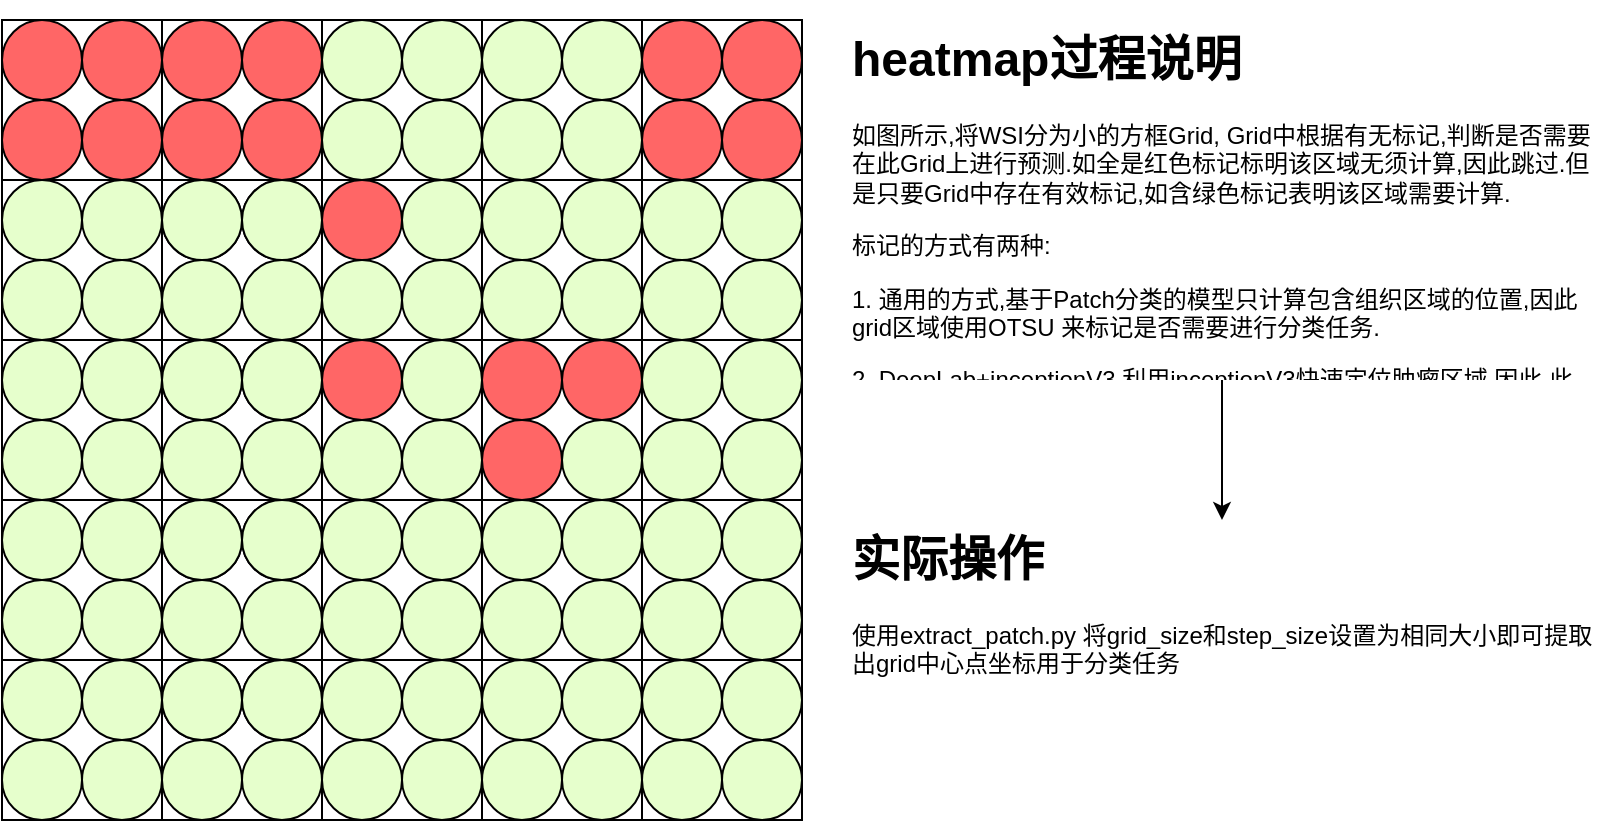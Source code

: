 <mxGraphModel dx="1561" dy="1092" grid="1" gridSize="10" guides="1" tooltips="1" connect="1" arrows="1" fold="1" page="1" pageScale="1" pageWidth="850" pageHeight="1100" background="#ffffff"><root><mxCell id="0"/><mxCell id="1" parent="0"/><mxCell id="2" value="" style="whiteSpace=wrap;html=1;aspect=fixed;" parent="1" vertex="1"><mxGeometry x="40" y="20" width="80" height="80" as="geometry"/></mxCell><mxCell id="3" value="" style="whiteSpace=wrap;html=1;aspect=fixed;" parent="1" vertex="1"><mxGeometry x="120" y="20" width="80" height="80" as="geometry"/></mxCell><mxCell id="4" value="" style="whiteSpace=wrap;html=1;aspect=fixed;" parent="1" vertex="1"><mxGeometry x="200" y="20" width="80" height="80" as="geometry"/></mxCell><mxCell id="5" value="" style="whiteSpace=wrap;html=1;aspect=fixed;" parent="1" vertex="1"><mxGeometry x="280" y="20" width="80" height="80" as="geometry"/></mxCell><mxCell id="6" value="" style="whiteSpace=wrap;html=1;aspect=fixed;" parent="1" vertex="1"><mxGeometry x="360" y="20" width="80" height="80" as="geometry"/></mxCell><mxCell id="7" value="" style="whiteSpace=wrap;html=1;aspect=fixed;" parent="1" vertex="1"><mxGeometry x="40" y="100" width="80" height="80" as="geometry"/></mxCell><mxCell id="8" value="" style="whiteSpace=wrap;html=1;aspect=fixed;" parent="1" vertex="1"><mxGeometry x="120" y="100" width="80" height="80" as="geometry"/></mxCell><mxCell id="9" value="" style="whiteSpace=wrap;html=1;aspect=fixed;" parent="1" vertex="1"><mxGeometry x="200" y="100" width="80" height="80" as="geometry"/></mxCell><mxCell id="10" value="" style="whiteSpace=wrap;html=1;aspect=fixed;" parent="1" vertex="1"><mxGeometry x="280" y="100" width="80" height="80" as="geometry"/></mxCell><mxCell id="11" value="" style="whiteSpace=wrap;html=1;aspect=fixed;" parent="1" vertex="1"><mxGeometry x="360" y="100" width="80" height="80" as="geometry"/></mxCell><mxCell id="12" value="" style="whiteSpace=wrap;html=1;aspect=fixed;" parent="1" vertex="1"><mxGeometry x="40" y="180" width="80" height="80" as="geometry"/></mxCell><mxCell id="13" value="" style="whiteSpace=wrap;html=1;aspect=fixed;" parent="1" vertex="1"><mxGeometry x="120" y="180" width="80" height="80" as="geometry"/></mxCell><mxCell id="14" value="" style="whiteSpace=wrap;html=1;aspect=fixed;" parent="1" vertex="1"><mxGeometry x="200" y="180" width="80" height="80" as="geometry"/></mxCell><mxCell id="15" value="" style="whiteSpace=wrap;html=1;aspect=fixed;" parent="1" vertex="1"><mxGeometry x="280" y="180" width="80" height="80" as="geometry"/></mxCell><mxCell id="16" value="" style="whiteSpace=wrap;html=1;aspect=fixed;" parent="1" vertex="1"><mxGeometry x="360" y="180" width="80" height="80" as="geometry"/></mxCell><mxCell id="17" value="" style="whiteSpace=wrap;html=1;aspect=fixed;" parent="1" vertex="1"><mxGeometry x="40" y="260" width="80" height="80" as="geometry"/></mxCell><mxCell id="18" value="" style="whiteSpace=wrap;html=1;aspect=fixed;" parent="1" vertex="1"><mxGeometry x="120" y="260" width="80" height="80" as="geometry"/></mxCell><mxCell id="19" value="" style="whiteSpace=wrap;html=1;aspect=fixed;" parent="1" vertex="1"><mxGeometry x="200" y="260" width="80" height="80" as="geometry"/></mxCell><mxCell id="20" value="" style="whiteSpace=wrap;html=1;aspect=fixed;" parent="1" vertex="1"><mxGeometry x="280" y="260" width="80" height="80" as="geometry"/></mxCell><mxCell id="21" value="" style="whiteSpace=wrap;html=1;aspect=fixed;" parent="1" vertex="1"><mxGeometry x="360" y="260" width="80" height="80" as="geometry"/></mxCell><mxCell id="22" value="" style="whiteSpace=wrap;html=1;aspect=fixed;" parent="1" vertex="1"><mxGeometry x="40" y="340" width="80" height="80" as="geometry"/></mxCell><mxCell id="23" value="" style="whiteSpace=wrap;html=1;aspect=fixed;" parent="1" vertex="1"><mxGeometry x="120" y="340" width="80" height="80" as="geometry"/></mxCell><mxCell id="24" value="" style="whiteSpace=wrap;html=1;aspect=fixed;" parent="1" vertex="1"><mxGeometry x="200" y="340" width="80" height="80" as="geometry"/></mxCell><mxCell id="25" value="" style="whiteSpace=wrap;html=1;aspect=fixed;" parent="1" vertex="1"><mxGeometry x="280" y="340" width="80" height="80" as="geometry"/></mxCell><mxCell id="26" value="" style="whiteSpace=wrap;html=1;aspect=fixed;" parent="1" vertex="1"><mxGeometry x="360" y="340" width="80" height="80" as="geometry"/></mxCell><mxCell id="27" value="" style="ellipse;whiteSpace=wrap;html=1;aspect=fixed;fillColor=#FF6666;" parent="1" vertex="1"><mxGeometry x="40" y="20" width="40" height="40" as="geometry"/></mxCell><mxCell id="28" value="" style="ellipse;whiteSpace=wrap;html=1;aspect=fixed;fillColor=#FF6666;" parent="1" vertex="1"><mxGeometry x="80" y="20" width="40" height="40" as="geometry"/></mxCell><mxCell id="29" value="" style="ellipse;whiteSpace=wrap;html=1;aspect=fixed;fillColor=#FF6666;" parent="1" vertex="1"><mxGeometry x="40" y="60" width="40" height="40" as="geometry"/></mxCell><mxCell id="30" value="" style="ellipse;whiteSpace=wrap;html=1;aspect=fixed;fillColor=#FF6666;" parent="1" vertex="1"><mxGeometry x="80" y="60" width="40" height="40" as="geometry"/></mxCell><mxCell id="31" value="" style="ellipse;whiteSpace=wrap;html=1;aspect=fixed;" parent="1" vertex="1"><mxGeometry x="120" y="20" width="40" height="40" as="geometry"/></mxCell><mxCell id="32" value="" style="ellipse;whiteSpace=wrap;html=1;aspect=fixed;" parent="1" vertex="1"><mxGeometry x="160" y="20" width="40" height="40" as="geometry"/></mxCell><mxCell id="33" value="" style="ellipse;whiteSpace=wrap;html=1;aspect=fixed;" parent="1" vertex="1"><mxGeometry x="120" y="60" width="40" height="40" as="geometry"/></mxCell><mxCell id="34" value="" style="ellipse;whiteSpace=wrap;html=1;aspect=fixed;" parent="1" vertex="1"><mxGeometry x="160" y="60" width="40" height="40" as="geometry"/></mxCell><mxCell id="35" value="" style="whiteSpace=wrap;html=1;aspect=fixed;" parent="1" vertex="1"><mxGeometry x="120" y="20" width="80" height="80" as="geometry"/></mxCell><mxCell id="36" value="" style="ellipse;whiteSpace=wrap;html=1;aspect=fixed;fillColor=#FF6666;" parent="1" vertex="1"><mxGeometry x="120" y="20" width="40" height="40" as="geometry"/></mxCell><mxCell id="37" value="" style="ellipse;whiteSpace=wrap;html=1;aspect=fixed;fillColor=#FF6666;" parent="1" vertex="1"><mxGeometry x="160" y="20" width="40" height="40" as="geometry"/></mxCell><mxCell id="38" value="" style="ellipse;whiteSpace=wrap;html=1;aspect=fixed;fillColor=#FF6666;" parent="1" vertex="1"><mxGeometry x="120" y="60" width="40" height="40" as="geometry"/></mxCell><mxCell id="39" value="" style="ellipse;whiteSpace=wrap;html=1;aspect=fixed;fillColor=#FF6666;" parent="1" vertex="1"><mxGeometry x="160" y="60" width="40" height="40" as="geometry"/></mxCell><mxCell id="40" value="" style="ellipse;whiteSpace=wrap;html=1;aspect=fixed;fillColor=#E6FFCC;" parent="1" vertex="1"><mxGeometry x="200" y="20" width="40" height="40" as="geometry"/></mxCell><mxCell id="41" value="" style="ellipse;whiteSpace=wrap;html=1;aspect=fixed;fillColor=#E6FFCC;" parent="1" vertex="1"><mxGeometry x="240" y="20" width="40" height="40" as="geometry"/></mxCell><mxCell id="42" value="" style="ellipse;whiteSpace=wrap;html=1;aspect=fixed;fillColor=#E6FFCC;" parent="1" vertex="1"><mxGeometry x="200" y="60" width="40" height="40" as="geometry"/></mxCell><mxCell id="43" value="" style="ellipse;whiteSpace=wrap;html=1;aspect=fixed;fillColor=#E6FFCC;" parent="1" vertex="1"><mxGeometry x="240" y="60" width="40" height="40" as="geometry"/></mxCell><mxCell id="44" value="" style="ellipse;whiteSpace=wrap;html=1;aspect=fixed;fillColor=#E6FFCC;" parent="1" vertex="1"><mxGeometry x="280" y="20" width="40" height="40" as="geometry"/></mxCell><mxCell id="45" value="" style="ellipse;whiteSpace=wrap;html=1;aspect=fixed;fillColor=#E6FFCC;" parent="1" vertex="1"><mxGeometry x="320" y="20" width="40" height="40" as="geometry"/></mxCell><mxCell id="46" value="" style="ellipse;whiteSpace=wrap;html=1;aspect=fixed;fillColor=#E6FFCC;" parent="1" vertex="1"><mxGeometry x="280" y="60" width="40" height="40" as="geometry"/></mxCell><mxCell id="47" value="" style="ellipse;whiteSpace=wrap;html=1;aspect=fixed;fillColor=#E6FFCC;" parent="1" vertex="1"><mxGeometry x="320" y="60" width="40" height="40" as="geometry"/></mxCell><mxCell id="48" value="" style="ellipse;whiteSpace=wrap;html=1;aspect=fixed;fillColor=#FF6666;" parent="1" vertex="1"><mxGeometry x="360" y="20" width="40" height="40" as="geometry"/></mxCell><mxCell id="49" value="" style="ellipse;whiteSpace=wrap;html=1;aspect=fixed;fillColor=#FF6666;" parent="1" vertex="1"><mxGeometry x="400" y="20" width="40" height="40" as="geometry"/></mxCell><mxCell id="50" value="" style="ellipse;whiteSpace=wrap;html=1;aspect=fixed;fillColor=#FF6666;" parent="1" vertex="1"><mxGeometry x="360" y="60" width="40" height="40" as="geometry"/></mxCell><mxCell id="51" value="" style="ellipse;whiteSpace=wrap;html=1;aspect=fixed;fillColor=#FF6666;" parent="1" vertex="1"><mxGeometry x="400" y="60" width="40" height="40" as="geometry"/></mxCell><mxCell id="52" value="" style="ellipse;whiteSpace=wrap;html=1;aspect=fixed;fillColor=#E6FFCC;" parent="1" vertex="1"><mxGeometry x="40" y="100" width="40" height="40" as="geometry"/></mxCell><mxCell id="53" value="" style="ellipse;whiteSpace=wrap;html=1;aspect=fixed;fillColor=#E6FFCC;" parent="1" vertex="1"><mxGeometry x="80" y="100" width="40" height="40" as="geometry"/></mxCell><mxCell id="54" value="" style="ellipse;whiteSpace=wrap;html=1;aspect=fixed;" parent="1" vertex="1"><mxGeometry x="120" y="100" width="40" height="40" as="geometry"/></mxCell><mxCell id="55" value="" style="ellipse;whiteSpace=wrap;html=1;aspect=fixed;" parent="1" vertex="1"><mxGeometry x="160" y="100" width="40" height="40" as="geometry"/></mxCell><mxCell id="56" value="" style="ellipse;whiteSpace=wrap;html=1;aspect=fixed;fillColor=#E6FFCC;" parent="1" vertex="1"><mxGeometry x="120" y="100" width="40" height="40" as="geometry"/></mxCell><mxCell id="57" value="" style="ellipse;whiteSpace=wrap;html=1;aspect=fixed;fillColor=#E6FFCC;" parent="1" vertex="1"><mxGeometry x="160" y="100" width="40" height="40" as="geometry"/></mxCell><mxCell id="58" value="" style="ellipse;whiteSpace=wrap;html=1;aspect=fixed;fillColor=#FF6666;" parent="1" vertex="1"><mxGeometry x="200" y="100" width="40" height="40" as="geometry"/></mxCell><mxCell id="59" value="" style="ellipse;whiteSpace=wrap;html=1;aspect=fixed;fillColor=#E6FFCC;" parent="1" vertex="1"><mxGeometry x="240" y="100" width="40" height="40" as="geometry"/></mxCell><mxCell id="60" value="" style="ellipse;whiteSpace=wrap;html=1;aspect=fixed;fillColor=#E6FFCC;" parent="1" vertex="1"><mxGeometry x="280" y="100" width="40" height="40" as="geometry"/></mxCell><mxCell id="61" value="" style="ellipse;whiteSpace=wrap;html=1;aspect=fixed;fillColor=#E6FFCC;" parent="1" vertex="1"><mxGeometry x="320" y="100" width="40" height="40" as="geometry"/></mxCell><mxCell id="62" value="" style="ellipse;whiteSpace=wrap;html=1;aspect=fixed;fillColor=#E6FFCC;" parent="1" vertex="1"><mxGeometry x="360" y="100" width="40" height="40" as="geometry"/></mxCell><mxCell id="63" value="" style="ellipse;whiteSpace=wrap;html=1;aspect=fixed;fillColor=#E6FFCC;" parent="1" vertex="1"><mxGeometry x="400" y="100" width="40" height="40" as="geometry"/></mxCell><mxCell id="64" value="" style="ellipse;whiteSpace=wrap;html=1;aspect=fixed;fillColor=#E6FFCC;" parent="1" vertex="1"><mxGeometry x="400" y="140" width="40" height="40" as="geometry"/></mxCell><mxCell id="65" value="" style="ellipse;whiteSpace=wrap;html=1;aspect=fixed;fillColor=#E6FFCC;" parent="1" vertex="1"><mxGeometry x="320" y="140" width="40" height="40" as="geometry"/></mxCell><mxCell id="66" value="" style="ellipse;whiteSpace=wrap;html=1;aspect=fixed;fillColor=#E6FFCC;" parent="1" vertex="1"><mxGeometry x="360" y="140" width="40" height="40" as="geometry"/></mxCell><mxCell id="67" value="" style="ellipse;whiteSpace=wrap;html=1;aspect=fixed;fillColor=#E6FFCC;" parent="1" vertex="1"><mxGeometry x="280" y="140" width="40" height="40" as="geometry"/></mxCell><mxCell id="68" value="" style="ellipse;whiteSpace=wrap;html=1;aspect=fixed;fillColor=#E6FFCC;" parent="1" vertex="1"><mxGeometry x="240" y="140" width="40" height="40" as="geometry"/></mxCell><mxCell id="69" value="" style="ellipse;whiteSpace=wrap;html=1;aspect=fixed;fillColor=#E6FFCC;" parent="1" vertex="1"><mxGeometry x="200" y="140" width="40" height="40" as="geometry"/></mxCell><mxCell id="70" value="" style="ellipse;whiteSpace=wrap;html=1;aspect=fixed;fillColor=#E6FFCC;" parent="1" vertex="1"><mxGeometry x="160" y="140" width="40" height="40" as="geometry"/></mxCell><mxCell id="71" value="" style="ellipse;whiteSpace=wrap;html=1;aspect=fixed;fillColor=#E6FFCC;" parent="1" vertex="1"><mxGeometry x="120" y="140" width="40" height="40" as="geometry"/></mxCell><mxCell id="72" value="" style="ellipse;whiteSpace=wrap;html=1;aspect=fixed;fillColor=#E6FFCC;" parent="1" vertex="1"><mxGeometry x="80" y="140" width="40" height="40" as="geometry"/></mxCell><mxCell id="73" value="" style="ellipse;whiteSpace=wrap;html=1;aspect=fixed;fillColor=#E6FFCC;" parent="1" vertex="1"><mxGeometry x="40" y="140" width="40" height="40" as="geometry"/></mxCell><mxCell id="74" value="" style="ellipse;whiteSpace=wrap;html=1;aspect=fixed;fillColor=#E6FFCC;" parent="1" vertex="1"><mxGeometry x="40" y="180" width="40" height="40" as="geometry"/></mxCell><mxCell id="75" value="" style="ellipse;whiteSpace=wrap;html=1;aspect=fixed;fillColor=#E6FFCC;" parent="1" vertex="1"><mxGeometry x="80" y="180" width="40" height="40" as="geometry"/></mxCell><mxCell id="76" value="" style="ellipse;whiteSpace=wrap;html=1;aspect=fixed;" parent="1" vertex="1"><mxGeometry x="120" y="180" width="40" height="40" as="geometry"/></mxCell><mxCell id="77" value="" style="ellipse;whiteSpace=wrap;html=1;aspect=fixed;" parent="1" vertex="1"><mxGeometry x="160" y="180" width="40" height="40" as="geometry"/></mxCell><mxCell id="78" value="" style="ellipse;whiteSpace=wrap;html=1;aspect=fixed;fillColor=#E6FFCC;" parent="1" vertex="1"><mxGeometry x="120" y="180" width="40" height="40" as="geometry"/></mxCell><mxCell id="79" value="" style="ellipse;whiteSpace=wrap;html=1;aspect=fixed;fillColor=#E6FFCC;" parent="1" vertex="1"><mxGeometry x="160" y="180" width="40" height="40" as="geometry"/></mxCell><mxCell id="80" value="" style="ellipse;whiteSpace=wrap;html=1;aspect=fixed;fillColor=#FF6666;" parent="1" vertex="1"><mxGeometry x="200" y="180" width="40" height="40" as="geometry"/></mxCell><mxCell id="81" value="" style="ellipse;whiteSpace=wrap;html=1;aspect=fixed;fillColor=#E6FFCC;" parent="1" vertex="1"><mxGeometry x="240" y="180" width="40" height="40" as="geometry"/></mxCell><mxCell id="82" value="" style="ellipse;whiteSpace=wrap;html=1;aspect=fixed;fillColor=#FF6666;" parent="1" vertex="1"><mxGeometry x="280" y="180" width="40" height="40" as="geometry"/></mxCell><mxCell id="83" value="" style="ellipse;whiteSpace=wrap;html=1;aspect=fixed;fillColor=#FF6666;" parent="1" vertex="1"><mxGeometry x="320" y="180" width="40" height="40" as="geometry"/></mxCell><mxCell id="84" value="" style="ellipse;whiteSpace=wrap;html=1;aspect=fixed;fillColor=#E6FFCC;" parent="1" vertex="1"><mxGeometry x="360" y="180" width="40" height="40" as="geometry"/></mxCell><mxCell id="85" value="" style="ellipse;whiteSpace=wrap;html=1;aspect=fixed;fillColor=#E6FFCC;" parent="1" vertex="1"><mxGeometry x="400" y="180" width="40" height="40" as="geometry"/></mxCell><mxCell id="86" value="" style="ellipse;whiteSpace=wrap;html=1;aspect=fixed;fillColor=#E6FFCC;" parent="1" vertex="1"><mxGeometry x="400" y="220" width="40" height="40" as="geometry"/></mxCell><mxCell id="87" value="" style="ellipse;whiteSpace=wrap;html=1;aspect=fixed;fillColor=#E6FFCC;" parent="1" vertex="1"><mxGeometry x="320" y="220" width="40" height="40" as="geometry"/></mxCell><mxCell id="88" value="" style="ellipse;whiteSpace=wrap;html=1;aspect=fixed;fillColor=#E6FFCC;" parent="1" vertex="1"><mxGeometry x="360" y="220" width="40" height="40" as="geometry"/></mxCell><mxCell id="89" value="" style="ellipse;whiteSpace=wrap;html=1;aspect=fixed;fillColor=#FF6666;" parent="1" vertex="1"><mxGeometry x="280" y="220" width="40" height="40" as="geometry"/></mxCell><mxCell id="90" value="" style="ellipse;whiteSpace=wrap;html=1;aspect=fixed;fillColor=#E6FFCC;" parent="1" vertex="1"><mxGeometry x="240" y="220" width="40" height="40" as="geometry"/></mxCell><mxCell id="91" value="" style="ellipse;whiteSpace=wrap;html=1;aspect=fixed;fillColor=#E6FFCC;" parent="1" vertex="1"><mxGeometry x="200" y="220" width="40" height="40" as="geometry"/></mxCell><mxCell id="92" value="" style="ellipse;whiteSpace=wrap;html=1;aspect=fixed;fillColor=#E6FFCC;" parent="1" vertex="1"><mxGeometry x="160" y="220" width="40" height="40" as="geometry"/></mxCell><mxCell id="93" value="" style="ellipse;whiteSpace=wrap;html=1;aspect=fixed;fillColor=#E6FFCC;" parent="1" vertex="1"><mxGeometry x="120" y="220" width="40" height="40" as="geometry"/></mxCell><mxCell id="94" value="" style="ellipse;whiteSpace=wrap;html=1;aspect=fixed;fillColor=#E6FFCC;" parent="1" vertex="1"><mxGeometry x="80" y="220" width="40" height="40" as="geometry"/></mxCell><mxCell id="95" value="" style="ellipse;whiteSpace=wrap;html=1;aspect=fixed;fillColor=#E6FFCC;" parent="1" vertex="1"><mxGeometry x="40" y="220" width="40" height="40" as="geometry"/></mxCell><mxCell id="96" value="" style="ellipse;whiteSpace=wrap;html=1;aspect=fixed;fillColor=#E6FFCC;" parent="1" vertex="1"><mxGeometry x="40" y="260" width="40" height="40" as="geometry"/></mxCell><mxCell id="97" value="" style="ellipse;whiteSpace=wrap;html=1;aspect=fixed;fillColor=#E6FFCC;" parent="1" vertex="1"><mxGeometry x="80" y="260" width="40" height="40" as="geometry"/></mxCell><mxCell id="98" value="" style="ellipse;whiteSpace=wrap;html=1;aspect=fixed;" parent="1" vertex="1"><mxGeometry x="120" y="260" width="40" height="40" as="geometry"/></mxCell><mxCell id="99" value="" style="ellipse;whiteSpace=wrap;html=1;aspect=fixed;" parent="1" vertex="1"><mxGeometry x="160" y="260" width="40" height="40" as="geometry"/></mxCell><mxCell id="100" value="" style="ellipse;whiteSpace=wrap;html=1;aspect=fixed;fillColor=#E6FFCC;" parent="1" vertex="1"><mxGeometry x="120" y="260" width="40" height="40" as="geometry"/></mxCell><mxCell id="101" value="" style="ellipse;whiteSpace=wrap;html=1;aspect=fixed;fillColor=#E6FFCC;" parent="1" vertex="1"><mxGeometry x="160" y="260" width="40" height="40" as="geometry"/></mxCell><mxCell id="102" value="" style="ellipse;whiteSpace=wrap;html=1;aspect=fixed;fillColor=#E6FFCC;" parent="1" vertex="1"><mxGeometry x="200" y="260" width="40" height="40" as="geometry"/></mxCell><mxCell id="103" value="" style="ellipse;whiteSpace=wrap;html=1;aspect=fixed;fillColor=#E6FFCC;" parent="1" vertex="1"><mxGeometry x="240" y="260" width="40" height="40" as="geometry"/></mxCell><mxCell id="104" value="" style="ellipse;whiteSpace=wrap;html=1;aspect=fixed;fillColor=#E6FFCC;" parent="1" vertex="1"><mxGeometry x="280" y="260" width="40" height="40" as="geometry"/></mxCell><mxCell id="105" value="" style="ellipse;whiteSpace=wrap;html=1;aspect=fixed;fillColor=#E6FFCC;" parent="1" vertex="1"><mxGeometry x="320" y="260" width="40" height="40" as="geometry"/></mxCell><mxCell id="106" value="" style="ellipse;whiteSpace=wrap;html=1;aspect=fixed;fillColor=#E6FFCC;" parent="1" vertex="1"><mxGeometry x="360" y="260" width="40" height="40" as="geometry"/></mxCell><mxCell id="107" value="" style="ellipse;whiteSpace=wrap;html=1;aspect=fixed;fillColor=#E6FFCC;" parent="1" vertex="1"><mxGeometry x="400" y="260" width="40" height="40" as="geometry"/></mxCell><mxCell id="108" value="" style="ellipse;whiteSpace=wrap;html=1;aspect=fixed;fillColor=#E6FFCC;" parent="1" vertex="1"><mxGeometry x="400" y="300" width="40" height="40" as="geometry"/></mxCell><mxCell id="109" value="" style="ellipse;whiteSpace=wrap;html=1;aspect=fixed;fillColor=#E6FFCC;" parent="1" vertex="1"><mxGeometry x="320" y="300" width="40" height="40" as="geometry"/></mxCell><mxCell id="110" value="" style="ellipse;whiteSpace=wrap;html=1;aspect=fixed;fillColor=#E6FFCC;" parent="1" vertex="1"><mxGeometry x="360" y="300" width="40" height="40" as="geometry"/></mxCell><mxCell id="111" value="" style="ellipse;whiteSpace=wrap;html=1;aspect=fixed;fillColor=#E6FFCC;" parent="1" vertex="1"><mxGeometry x="280" y="300" width="40" height="40" as="geometry"/></mxCell><mxCell id="112" value="" style="ellipse;whiteSpace=wrap;html=1;aspect=fixed;fillColor=#E6FFCC;" parent="1" vertex="1"><mxGeometry x="240" y="300" width="40" height="40" as="geometry"/></mxCell><mxCell id="113" value="" style="ellipse;whiteSpace=wrap;html=1;aspect=fixed;fillColor=#E6FFCC;" parent="1" vertex="1"><mxGeometry x="200" y="300" width="40" height="40" as="geometry"/></mxCell><mxCell id="114" value="" style="ellipse;whiteSpace=wrap;html=1;aspect=fixed;fillColor=#E6FFCC;" parent="1" vertex="1"><mxGeometry x="160" y="300" width="40" height="40" as="geometry"/></mxCell><mxCell id="115" value="" style="ellipse;whiteSpace=wrap;html=1;aspect=fixed;fillColor=#E6FFCC;" parent="1" vertex="1"><mxGeometry x="120" y="300" width="40" height="40" as="geometry"/></mxCell><mxCell id="116" value="" style="ellipse;whiteSpace=wrap;html=1;aspect=fixed;fillColor=#E6FFCC;" parent="1" vertex="1"><mxGeometry x="80" y="300" width="40" height="40" as="geometry"/></mxCell><mxCell id="117" value="" style="ellipse;whiteSpace=wrap;html=1;aspect=fixed;fillColor=#E6FFCC;" parent="1" vertex="1"><mxGeometry x="40" y="300" width="40" height="40" as="geometry"/></mxCell><mxCell id="118" value="" style="ellipse;whiteSpace=wrap;html=1;aspect=fixed;fillColor=#E6FFCC;" parent="1" vertex="1"><mxGeometry x="40" y="340" width="40" height="40" as="geometry"/></mxCell><mxCell id="119" value="" style="ellipse;whiteSpace=wrap;html=1;aspect=fixed;fillColor=#E6FFCC;" parent="1" vertex="1"><mxGeometry x="80" y="340" width="40" height="40" as="geometry"/></mxCell><mxCell id="120" value="" style="ellipse;whiteSpace=wrap;html=1;aspect=fixed;" parent="1" vertex="1"><mxGeometry x="120" y="340" width="40" height="40" as="geometry"/></mxCell><mxCell id="121" value="" style="ellipse;whiteSpace=wrap;html=1;aspect=fixed;" parent="1" vertex="1"><mxGeometry x="160" y="340" width="40" height="40" as="geometry"/></mxCell><mxCell id="122" value="" style="ellipse;whiteSpace=wrap;html=1;aspect=fixed;fillColor=#E6FFCC;" parent="1" vertex="1"><mxGeometry x="120" y="340" width="40" height="40" as="geometry"/></mxCell><mxCell id="123" value="" style="ellipse;whiteSpace=wrap;html=1;aspect=fixed;fillColor=#E6FFCC;" parent="1" vertex="1"><mxGeometry x="160" y="340" width="40" height="40" as="geometry"/></mxCell><mxCell id="124" value="" style="ellipse;whiteSpace=wrap;html=1;aspect=fixed;fillColor=#E6FFCC;" parent="1" vertex="1"><mxGeometry x="200" y="340" width="40" height="40" as="geometry"/></mxCell><mxCell id="125" value="" style="ellipse;whiteSpace=wrap;html=1;aspect=fixed;fillColor=#E6FFCC;" parent="1" vertex="1"><mxGeometry x="240" y="340" width="40" height="40" as="geometry"/></mxCell><mxCell id="126" value="" style="ellipse;whiteSpace=wrap;html=1;aspect=fixed;fillColor=#E6FFCC;" parent="1" vertex="1"><mxGeometry x="280" y="340" width="40" height="40" as="geometry"/></mxCell><mxCell id="127" value="" style="ellipse;whiteSpace=wrap;html=1;aspect=fixed;fillColor=#E6FFCC;" parent="1" vertex="1"><mxGeometry x="320" y="340" width="40" height="40" as="geometry"/></mxCell><mxCell id="128" value="" style="ellipse;whiteSpace=wrap;html=1;aspect=fixed;fillColor=#E6FFCC;" parent="1" vertex="1"><mxGeometry x="360" y="340" width="40" height="40" as="geometry"/></mxCell><mxCell id="129" value="" style="ellipse;whiteSpace=wrap;html=1;aspect=fixed;fillColor=#E6FFCC;" parent="1" vertex="1"><mxGeometry x="400" y="340" width="40" height="40" as="geometry"/></mxCell><mxCell id="130" value="" style="ellipse;whiteSpace=wrap;html=1;aspect=fixed;fillColor=#E6FFCC;" parent="1" vertex="1"><mxGeometry x="400" y="380" width="40" height="40" as="geometry"/></mxCell><mxCell id="131" value="" style="ellipse;whiteSpace=wrap;html=1;aspect=fixed;fillColor=#E6FFCC;" parent="1" vertex="1"><mxGeometry x="320" y="380" width="40" height="40" as="geometry"/></mxCell><mxCell id="132" value="" style="ellipse;whiteSpace=wrap;html=1;aspect=fixed;fillColor=#E6FFCC;" parent="1" vertex="1"><mxGeometry x="360" y="380" width="40" height="40" as="geometry"/></mxCell><mxCell id="133" value="" style="ellipse;whiteSpace=wrap;html=1;aspect=fixed;fillColor=#E6FFCC;" parent="1" vertex="1"><mxGeometry x="280" y="380" width="40" height="40" as="geometry"/></mxCell><mxCell id="134" value="" style="ellipse;whiteSpace=wrap;html=1;aspect=fixed;fillColor=#E6FFCC;" parent="1" vertex="1"><mxGeometry x="240" y="380" width="40" height="40" as="geometry"/></mxCell><mxCell id="135" value="" style="ellipse;whiteSpace=wrap;html=1;aspect=fixed;fillColor=#E6FFCC;" parent="1" vertex="1"><mxGeometry x="200" y="380" width="40" height="40" as="geometry"/></mxCell><mxCell id="136" value="" style="ellipse;whiteSpace=wrap;html=1;aspect=fixed;fillColor=#E6FFCC;" parent="1" vertex="1"><mxGeometry x="160" y="380" width="40" height="40" as="geometry"/></mxCell><mxCell id="137" value="" style="ellipse;whiteSpace=wrap;html=1;aspect=fixed;fillColor=#E6FFCC;" parent="1" vertex="1"><mxGeometry x="120" y="380" width="40" height="40" as="geometry"/></mxCell><mxCell id="138" value="" style="ellipse;whiteSpace=wrap;html=1;aspect=fixed;fillColor=#E6FFCC;" parent="1" vertex="1"><mxGeometry x="80" y="380" width="40" height="40" as="geometry"/></mxCell><mxCell id="139" value="" style="ellipse;whiteSpace=wrap;html=1;aspect=fixed;fillColor=#E6FFCC;" parent="1" vertex="1"><mxGeometry x="40" y="380" width="40" height="40" as="geometry"/></mxCell><mxCell id="145" value="" style="edgeStyle=orthogonalEdgeStyle;rounded=0;html=1;jettySize=auto;orthogonalLoop=1;" parent="1" source="141" target="144" edge="1"><mxGeometry relative="1" as="geometry"/></mxCell><mxCell id="141" value="&lt;h1&gt;heatmap过程说明&lt;/h1&gt;&lt;p&gt;如图所示,将WSI分为小的方框Grid, Grid中根据有无标记,判断是否需要在此Grid上进行预测.如全是红色标记标明该区域无须计算,因此跳过.但是只要Grid中存在有效标记,如含绿色标记表明该区域需要计算.&lt;/p&gt;&lt;p&gt;标记的方式有两种:&lt;/p&gt;&lt;p&gt;1. 通用的方式,基于Patch分类的模型只计算包含组织区域的位置,因此grid区域使用OTSU 来标记是否需要进行分类任务.&lt;/p&gt;&lt;p&gt;2. DeepLab+inceptionV3,利用inceptionV3快速定位肿瘤区域,因此,此时的标记方式为tissue标记+tumor标记,进一步缩小分类区域. 然后将该区域用于DeeplLab分割.&lt;/p&gt;&lt;p&gt;&lt;br&gt;&lt;/p&gt;" style="text;html=1;strokeColor=none;fillColor=none;spacing=5;spacingTop=-20;whiteSpace=wrap;overflow=hidden;rounded=0;" parent="1" vertex="1"><mxGeometry x="460" y="20" width="380" height="180" as="geometry"/></mxCell><mxCell id="144" value="&lt;h1&gt;实际操作&lt;/h1&gt;&lt;p&gt;使用extract_patch.py 将grid_size和step_size设置为相同大小即可提取出grid中心点坐标用于分类任务&lt;/p&gt;&lt;p&gt;&lt;br&gt;&lt;/p&gt;" style="text;html=1;strokeColor=none;fillColor=none;spacing=5;spacingTop=-20;whiteSpace=wrap;overflow=hidden;rounded=0;" parent="1" vertex="1"><mxGeometry x="460" y="270" width="380" height="100" as="geometry"/></mxCell></root></mxGraphModel>